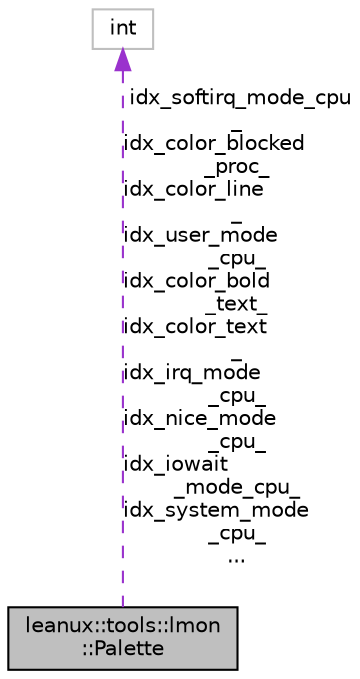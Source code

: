 digraph "leanux::tools::lmon::Palette"
{
 // LATEX_PDF_SIZE
  bgcolor="transparent";
  edge [fontname="Helvetica",fontsize="10",labelfontname="Helvetica",labelfontsize="10"];
  node [fontname="Helvetica",fontsize="10",shape=record];
  Node1 [label="leanux::tools::lmon\l::Palette",height=0.2,width=0.4,color="black", fillcolor="grey75", style="filled", fontcolor="black",tooltip="The Palette provides reasonable colors within terminal capabilities, hiding the details of such capab..."];
  Node2 -> Node1 [dir="back",color="darkorchid3",fontsize="10",style="dashed",label=" idx_softirq_mode_cpu\l_\nidx_color_blocked\l_proc_\nidx_color_line\l_\nidx_user_mode\l_cpu_\nidx_color_bold\l_text_\nidx_color_text\l_\nidx_irq_mode\l_cpu_\nidx_nice_mode\l_cpu_\nidx_iowait\l_mode_cpu_\nidx_system_mode\l_cpu_\n..." ,fontname="Helvetica"];
  Node2 [label="int",height=0.2,width=0.4,color="grey75",tooltip=" "];
}
